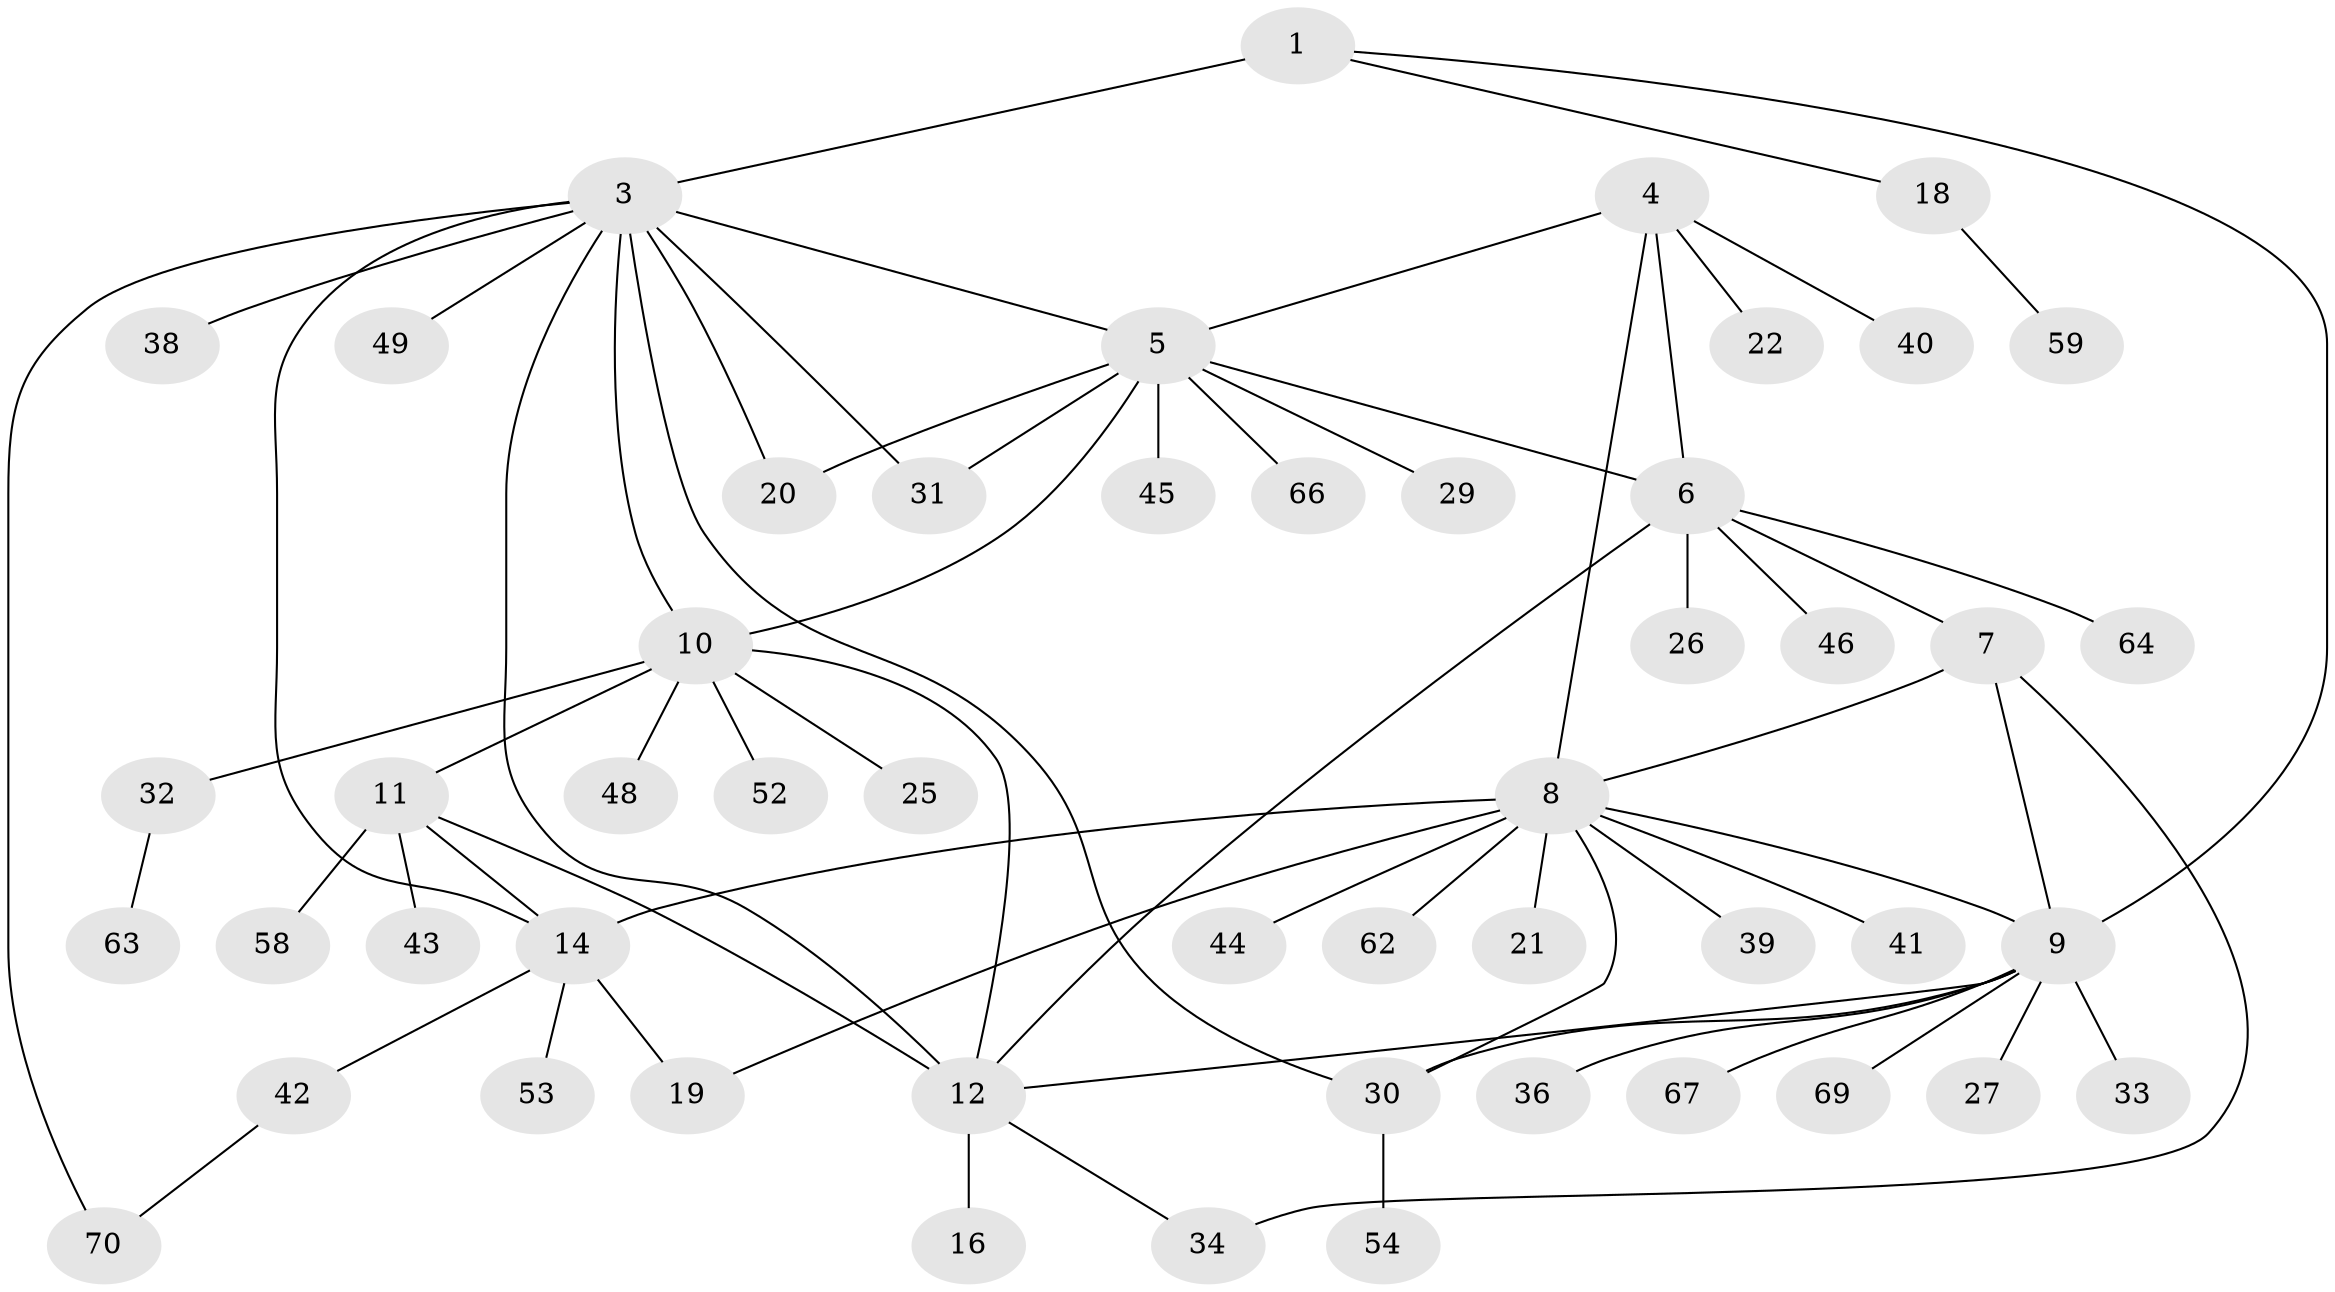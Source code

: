 // Generated by graph-tools (version 1.1) at 2025/52/02/27/25 19:52:14]
// undirected, 51 vertices, 68 edges
graph export_dot {
graph [start="1"]
  node [color=gray90,style=filled];
  1 [super="+2"];
  3 [super="+47"];
  4 [super="+28"];
  5 [super="+24"];
  6 [super="+68"];
  7 [super="+50"];
  8 [super="+13"];
  9 [super="+35"];
  10 [super="+17"];
  11 [super="+23"];
  12 [super="+55"];
  14 [super="+15"];
  16 [super="+51"];
  18 [super="+57"];
  19 [super="+56"];
  20 [super="+71"];
  21;
  22;
  25;
  26;
  27;
  29 [super="+37"];
  30 [super="+65"];
  31;
  32;
  33;
  34 [super="+72"];
  36;
  38;
  39;
  40 [super="+60"];
  41;
  42 [super="+61"];
  43;
  44;
  45;
  46;
  48;
  49;
  52;
  53;
  54;
  58;
  59;
  62;
  63;
  64;
  66;
  67;
  69;
  70;
  1 -- 3 [weight=2];
  1 -- 9;
  1 -- 18;
  3 -- 5;
  3 -- 10;
  3 -- 14;
  3 -- 20;
  3 -- 30;
  3 -- 31;
  3 -- 38;
  3 -- 49;
  3 -- 70;
  3 -- 12;
  4 -- 5;
  4 -- 6;
  4 -- 22;
  4 -- 40;
  4 -- 8;
  5 -- 6;
  5 -- 20;
  5 -- 29;
  5 -- 31;
  5 -- 45;
  5 -- 66;
  5 -- 10;
  6 -- 7;
  6 -- 12;
  6 -- 26;
  6 -- 46;
  6 -- 64;
  7 -- 8;
  7 -- 9;
  7 -- 34;
  8 -- 9;
  8 -- 19;
  8 -- 41;
  8 -- 44;
  8 -- 21;
  8 -- 30;
  8 -- 39;
  8 -- 62;
  8 -- 14 [weight=2];
  9 -- 12;
  9 -- 27;
  9 -- 33;
  9 -- 36;
  9 -- 67;
  9 -- 69;
  9 -- 30;
  10 -- 11;
  10 -- 12;
  10 -- 25;
  10 -- 32;
  10 -- 52;
  10 -- 48;
  11 -- 12;
  11 -- 14;
  11 -- 43;
  11 -- 58;
  12 -- 16;
  12 -- 34;
  14 -- 19;
  14 -- 42;
  14 -- 53;
  18 -- 59;
  30 -- 54;
  32 -- 63;
  42 -- 70;
}
